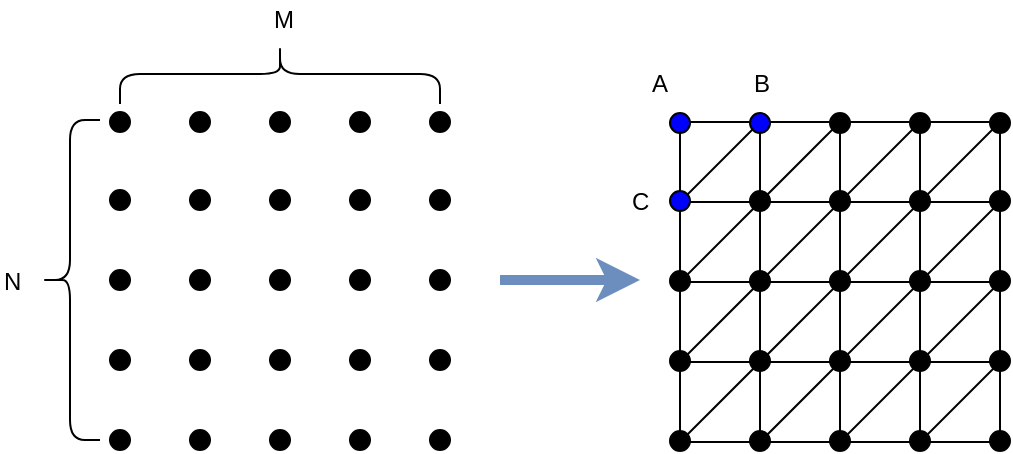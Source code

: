 <mxfile version="12.1.9" type="device" pages="1"><diagram id="2ISYfAslTKH7hFLE2bGx" name="Page-1"><mxGraphModel dx="723" dy="350" grid="1" gridSize="10" guides="1" tooltips="1" connect="1" arrows="1" fold="1" page="1" pageScale="1" pageWidth="850" pageHeight="1100" math="0" shadow="0"><root><mxCell id="0"/><mxCell id="1" parent="0"/><mxCell id="h895Mf5Bb0RZGPHK4UrG-1" value="" style="endArrow=none;html=1;" parent="1" edge="1"><mxGeometry width="50" height="50" relative="1" as="geometry"><mxPoint x="440" y="161" as="sourcePoint"/><mxPoint x="480" y="121" as="targetPoint"/></mxGeometry></mxCell><mxCell id="h895Mf5Bb0RZGPHK4UrG-2" value="" style="endArrow=none;html=1;" parent="1" edge="1"><mxGeometry width="50" height="50" relative="1" as="geometry"><mxPoint x="440" y="121" as="sourcePoint"/><mxPoint x="600" y="121" as="targetPoint"/></mxGeometry></mxCell><mxCell id="h895Mf5Bb0RZGPHK4UrG-3" value="" style="endArrow=none;html=1;" parent="1" edge="1"><mxGeometry width="50" height="50" relative="1" as="geometry"><mxPoint x="440" y="201" as="sourcePoint"/><mxPoint x="520" y="121" as="targetPoint"/></mxGeometry></mxCell><mxCell id="h895Mf5Bb0RZGPHK4UrG-4" value="" style="endArrow=none;html=1;" parent="1" edge="1"><mxGeometry width="50" height="50" relative="1" as="geometry"><mxPoint x="440" y="241" as="sourcePoint"/><mxPoint x="560" y="121" as="targetPoint"/></mxGeometry></mxCell><mxCell id="h895Mf5Bb0RZGPHK4UrG-5" value="" style="endArrow=none;html=1;" parent="1" edge="1"><mxGeometry width="50" height="50" relative="1" as="geometry"><mxPoint x="440" y="281" as="sourcePoint"/><mxPoint x="600" y="121" as="targetPoint"/></mxGeometry></mxCell><mxCell id="h895Mf5Bb0RZGPHK4UrG-6" value="" style="endArrow=none;html=1;" parent="1" edge="1"><mxGeometry width="50" height="50" relative="1" as="geometry"><mxPoint x="520" y="281" as="sourcePoint"/><mxPoint x="600" y="201" as="targetPoint"/></mxGeometry></mxCell><mxCell id="h895Mf5Bb0RZGPHK4UrG-7" value="" style="endArrow=none;html=1;" parent="1" edge="1"><mxGeometry width="50" height="50" relative="1" as="geometry"><mxPoint x="480" y="281" as="sourcePoint"/><mxPoint x="600" y="161" as="targetPoint"/></mxGeometry></mxCell><mxCell id="h895Mf5Bb0RZGPHK4UrG-8" value="" style="endArrow=none;html=1;" parent="1" edge="1"><mxGeometry width="50" height="50" relative="1" as="geometry"><mxPoint x="600" y="281" as="sourcePoint"/><mxPoint x="600" y="121" as="targetPoint"/></mxGeometry></mxCell><mxCell id="h895Mf5Bb0RZGPHK4UrG-9" value="" style="endArrow=none;html=1;" parent="1" edge="1"><mxGeometry width="50" height="50" relative="1" as="geometry"><mxPoint x="440" y="281" as="sourcePoint"/><mxPoint x="440" y="121" as="targetPoint"/></mxGeometry></mxCell><mxCell id="h895Mf5Bb0RZGPHK4UrG-10" value="" style="endArrow=none;html=1;" parent="1" edge="1"><mxGeometry width="50" height="50" relative="1" as="geometry"><mxPoint x="480" y="281" as="sourcePoint"/><mxPoint x="480" y="121" as="targetPoint"/></mxGeometry></mxCell><mxCell id="h895Mf5Bb0RZGPHK4UrG-11" value="" style="endArrow=none;html=1;" parent="1" edge="1"><mxGeometry width="50" height="50" relative="1" as="geometry"><mxPoint x="440" y="281" as="sourcePoint"/><mxPoint x="600" y="281" as="targetPoint"/></mxGeometry></mxCell><mxCell id="h895Mf5Bb0RZGPHK4UrG-12" value="" style="endArrow=none;html=1;" parent="1" edge="1"><mxGeometry width="50" height="50" relative="1" as="geometry"><mxPoint x="560" y="281" as="sourcePoint"/><mxPoint x="600" y="241" as="targetPoint"/></mxGeometry></mxCell><mxCell id="h895Mf5Bb0RZGPHK4UrG-13" value="" style="endArrow=none;html=1;" parent="1" edge="1"><mxGeometry width="50" height="50" relative="1" as="geometry"><mxPoint x="440" y="161" as="sourcePoint"/><mxPoint x="600" y="161" as="targetPoint"/></mxGeometry></mxCell><mxCell id="h895Mf5Bb0RZGPHK4UrG-14" value="" style="endArrow=none;html=1;" parent="1" edge="1"><mxGeometry width="50" height="50" relative="1" as="geometry"><mxPoint x="520" y="281" as="sourcePoint"/><mxPoint x="520" y="121" as="targetPoint"/></mxGeometry></mxCell><mxCell id="h895Mf5Bb0RZGPHK4UrG-15" value="" style="endArrow=none;html=1;" parent="1" edge="1"><mxGeometry width="50" height="50" relative="1" as="geometry"><mxPoint x="600" y="241" as="sourcePoint"/><mxPoint x="440" y="241" as="targetPoint"/></mxGeometry></mxCell><mxCell id="h895Mf5Bb0RZGPHK4UrG-16" value="" style="endArrow=none;html=1;" parent="1" edge="1"><mxGeometry width="50" height="50" relative="1" as="geometry"><mxPoint x="600" y="201" as="sourcePoint"/><mxPoint x="440" y="201" as="targetPoint"/></mxGeometry></mxCell><mxCell id="h895Mf5Bb0RZGPHK4UrG-17" value="" style="endArrow=none;html=1;" parent="1" edge="1"><mxGeometry width="50" height="50" relative="1" as="geometry"><mxPoint x="560" y="281" as="sourcePoint"/><mxPoint x="560" y="121" as="targetPoint"/></mxGeometry></mxCell><mxCell id="h895Mf5Bb0RZGPHK4UrG-25" value="" style="ellipse;whiteSpace=wrap;html=1;aspect=fixed;fillColor=#000000;strokeWidth=1;" parent="1" vertex="1"><mxGeometry x="155" y="116" width="10" height="10" as="geometry"/></mxCell><mxCell id="h895Mf5Bb0RZGPHK4UrG-26" value="" style="ellipse;whiteSpace=wrap;html=1;aspect=fixed;fillColor=#000000;strokeWidth=1;" parent="1" vertex="1"><mxGeometry x="195" y="116" width="10" height="10" as="geometry"/></mxCell><mxCell id="h895Mf5Bb0RZGPHK4UrG-27" value="" style="ellipse;whiteSpace=wrap;html=1;aspect=fixed;fillColor=#000000;strokeWidth=1;" parent="1" vertex="1"><mxGeometry x="275" y="116" width="10" height="10" as="geometry"/></mxCell><mxCell id="h895Mf5Bb0RZGPHK4UrG-28" value="" style="ellipse;whiteSpace=wrap;html=1;aspect=fixed;fillColor=#000000;strokeWidth=1;" parent="1" vertex="1"><mxGeometry x="235" y="116" width="10" height="10" as="geometry"/></mxCell><mxCell id="h895Mf5Bb0RZGPHK4UrG-50" value="" style="ellipse;whiteSpace=wrap;html=1;aspect=fixed;fillColor=#000000;strokeWidth=1;" parent="1" vertex="1"><mxGeometry x="315" y="116" width="10" height="10" as="geometry"/></mxCell><mxCell id="h895Mf5Bb0RZGPHK4UrG-89" value="" style="endArrow=classic;html=1;strokeWidth=5;fillColor=#dae8fc;strokeColor=#6c8ebf;" parent="1" edge="1"><mxGeometry width="50" height="50" relative="1" as="geometry"><mxPoint x="350" y="200" as="sourcePoint"/><mxPoint x="420" y="200" as="targetPoint"/></mxGeometry></mxCell><mxCell id="yGAjMilEiopOoWcSBi77-11" value="" style="ellipse;whiteSpace=wrap;html=1;aspect=fixed;fillColor=#000000;strokeWidth=1;" parent="1" vertex="1"><mxGeometry x="155" y="155" width="10" height="10" as="geometry"/></mxCell><mxCell id="yGAjMilEiopOoWcSBi77-12" value="" style="ellipse;whiteSpace=wrap;html=1;aspect=fixed;fillColor=#000000;strokeWidth=1;" parent="1" vertex="1"><mxGeometry x="195" y="155" width="10" height="10" as="geometry"/></mxCell><mxCell id="yGAjMilEiopOoWcSBi77-13" value="" style="ellipse;whiteSpace=wrap;html=1;aspect=fixed;fillColor=#000000;strokeWidth=1;" parent="1" vertex="1"><mxGeometry x="275" y="155" width="10" height="10" as="geometry"/></mxCell><mxCell id="yGAjMilEiopOoWcSBi77-14" value="" style="ellipse;whiteSpace=wrap;html=1;aspect=fixed;fillColor=#000000;strokeWidth=1;" parent="1" vertex="1"><mxGeometry x="235" y="155" width="10" height="10" as="geometry"/></mxCell><mxCell id="yGAjMilEiopOoWcSBi77-15" value="" style="ellipse;whiteSpace=wrap;html=1;aspect=fixed;fillColor=#000000;strokeWidth=1;" parent="1" vertex="1"><mxGeometry x="315" y="155" width="10" height="10" as="geometry"/></mxCell><mxCell id="yGAjMilEiopOoWcSBi77-16" value="" style="ellipse;whiteSpace=wrap;html=1;aspect=fixed;fillColor=#000000;strokeWidth=1;" parent="1" vertex="1"><mxGeometry x="155" y="195" width="10" height="10" as="geometry"/></mxCell><mxCell id="yGAjMilEiopOoWcSBi77-17" value="" style="ellipse;whiteSpace=wrap;html=1;aspect=fixed;fillColor=#000000;strokeWidth=1;" parent="1" vertex="1"><mxGeometry x="195" y="195" width="10" height="10" as="geometry"/></mxCell><mxCell id="yGAjMilEiopOoWcSBi77-18" value="" style="ellipse;whiteSpace=wrap;html=1;aspect=fixed;fillColor=#000000;strokeWidth=1;" parent="1" vertex="1"><mxGeometry x="275" y="195" width="10" height="10" as="geometry"/></mxCell><mxCell id="yGAjMilEiopOoWcSBi77-19" value="" style="ellipse;whiteSpace=wrap;html=1;aspect=fixed;fillColor=#000000;strokeWidth=1;" parent="1" vertex="1"><mxGeometry x="235" y="195" width="10" height="10" as="geometry"/></mxCell><mxCell id="yGAjMilEiopOoWcSBi77-20" value="" style="ellipse;whiteSpace=wrap;html=1;aspect=fixed;fillColor=#000000;strokeWidth=1;" parent="1" vertex="1"><mxGeometry x="315" y="195" width="10" height="10" as="geometry"/></mxCell><mxCell id="yGAjMilEiopOoWcSBi77-21" value="" style="ellipse;whiteSpace=wrap;html=1;aspect=fixed;fillColor=#000000;strokeWidth=1;" parent="1" vertex="1"><mxGeometry x="155" y="235" width="10" height="10" as="geometry"/></mxCell><mxCell id="yGAjMilEiopOoWcSBi77-22" value="" style="ellipse;whiteSpace=wrap;html=1;aspect=fixed;fillColor=#000000;strokeWidth=1;" parent="1" vertex="1"><mxGeometry x="195" y="235" width="10" height="10" as="geometry"/></mxCell><mxCell id="yGAjMilEiopOoWcSBi77-23" value="" style="ellipse;whiteSpace=wrap;html=1;aspect=fixed;fillColor=#000000;strokeWidth=1;" parent="1" vertex="1"><mxGeometry x="275" y="235" width="10" height="10" as="geometry"/></mxCell><mxCell id="yGAjMilEiopOoWcSBi77-24" value="" style="ellipse;whiteSpace=wrap;html=1;aspect=fixed;fillColor=#000000;strokeWidth=1;" parent="1" vertex="1"><mxGeometry x="235" y="235" width="10" height="10" as="geometry"/></mxCell><mxCell id="yGAjMilEiopOoWcSBi77-25" value="" style="ellipse;whiteSpace=wrap;html=1;aspect=fixed;fillColor=#000000;strokeWidth=1;" parent="1" vertex="1"><mxGeometry x="315" y="235" width="10" height="10" as="geometry"/></mxCell><mxCell id="yGAjMilEiopOoWcSBi77-26" value="" style="ellipse;whiteSpace=wrap;html=1;aspect=fixed;fillColor=#000000;strokeWidth=1;" parent="1" vertex="1"><mxGeometry x="155" y="275" width="10" height="10" as="geometry"/></mxCell><mxCell id="yGAjMilEiopOoWcSBi77-27" value="" style="ellipse;whiteSpace=wrap;html=1;aspect=fixed;fillColor=#000000;strokeWidth=1;" parent="1" vertex="1"><mxGeometry x="195" y="275" width="10" height="10" as="geometry"/></mxCell><mxCell id="yGAjMilEiopOoWcSBi77-28" value="" style="ellipse;whiteSpace=wrap;html=1;aspect=fixed;fillColor=#000000;strokeWidth=1;" parent="1" vertex="1"><mxGeometry x="275" y="275" width="10" height="10" as="geometry"/></mxCell><mxCell id="yGAjMilEiopOoWcSBi77-29" value="" style="ellipse;whiteSpace=wrap;html=1;aspect=fixed;fillColor=#000000;strokeWidth=1;" parent="1" vertex="1"><mxGeometry x="235" y="275" width="10" height="10" as="geometry"/></mxCell><mxCell id="yGAjMilEiopOoWcSBi77-30" value="" style="ellipse;whiteSpace=wrap;html=1;aspect=fixed;fillColor=#000000;strokeWidth=1;" parent="1" vertex="1"><mxGeometry x="315" y="275" width="10" height="10" as="geometry"/></mxCell><mxCell id="yGAjMilEiopOoWcSBi77-31" value="" style="ellipse;whiteSpace=wrap;html=1;aspect=fixed;fillColor=#0000FF;strokeWidth=1;" parent="1" vertex="1"><mxGeometry x="435" y="116.5" width="10" height="10" as="geometry"/></mxCell><mxCell id="yGAjMilEiopOoWcSBi77-32" value="" style="ellipse;whiteSpace=wrap;html=1;aspect=fixed;fillColor=#0000FF;strokeWidth=1;" parent="1" vertex="1"><mxGeometry x="475" y="116.5" width="10" height="10" as="geometry"/></mxCell><mxCell id="yGAjMilEiopOoWcSBi77-33" value="" style="ellipse;whiteSpace=wrap;html=1;aspect=fixed;fillColor=#000000;strokeWidth=1;" parent="1" vertex="1"><mxGeometry x="555" y="116.5" width="10" height="10" as="geometry"/></mxCell><mxCell id="yGAjMilEiopOoWcSBi77-34" value="" style="ellipse;whiteSpace=wrap;html=1;aspect=fixed;fillColor=#000000;strokeWidth=1;" parent="1" vertex="1"><mxGeometry x="515" y="116.5" width="10" height="10" as="geometry"/></mxCell><mxCell id="yGAjMilEiopOoWcSBi77-35" value="" style="ellipse;whiteSpace=wrap;html=1;aspect=fixed;fillColor=#000000;strokeWidth=1;" parent="1" vertex="1"><mxGeometry x="595" y="116.5" width="10" height="10" as="geometry"/></mxCell><mxCell id="yGAjMilEiopOoWcSBi77-36" value="" style="ellipse;whiteSpace=wrap;html=1;aspect=fixed;fillColor=#0000FF;strokeWidth=1;" parent="1" vertex="1"><mxGeometry x="435" y="155.5" width="10" height="10" as="geometry"/></mxCell><mxCell id="yGAjMilEiopOoWcSBi77-37" value="" style="ellipse;whiteSpace=wrap;html=1;aspect=fixed;fillColor=#000000;strokeWidth=1;" parent="1" vertex="1"><mxGeometry x="475" y="155.5" width="10" height="10" as="geometry"/></mxCell><mxCell id="yGAjMilEiopOoWcSBi77-38" value="" style="ellipse;whiteSpace=wrap;html=1;aspect=fixed;fillColor=#000000;strokeWidth=1;" parent="1" vertex="1"><mxGeometry x="555" y="155.5" width="10" height="10" as="geometry"/></mxCell><mxCell id="yGAjMilEiopOoWcSBi77-39" value="" style="ellipse;whiteSpace=wrap;html=1;aspect=fixed;fillColor=#000000;strokeWidth=1;" parent="1" vertex="1"><mxGeometry x="515" y="155.5" width="10" height="10" as="geometry"/></mxCell><mxCell id="yGAjMilEiopOoWcSBi77-40" value="" style="ellipse;whiteSpace=wrap;html=1;aspect=fixed;fillColor=#000000;strokeWidth=1;" parent="1" vertex="1"><mxGeometry x="595" y="155.5" width="10" height="10" as="geometry"/></mxCell><mxCell id="yGAjMilEiopOoWcSBi77-41" value="" style="ellipse;whiteSpace=wrap;html=1;aspect=fixed;fillColor=#000000;strokeWidth=1;" parent="1" vertex="1"><mxGeometry x="435" y="195.5" width="10" height="10" as="geometry"/></mxCell><mxCell id="yGAjMilEiopOoWcSBi77-42" value="" style="ellipse;whiteSpace=wrap;html=1;aspect=fixed;fillColor=#000000;strokeWidth=1;" parent="1" vertex="1"><mxGeometry x="475" y="195.5" width="10" height="10" as="geometry"/></mxCell><mxCell id="yGAjMilEiopOoWcSBi77-43" value="" style="ellipse;whiteSpace=wrap;html=1;aspect=fixed;fillColor=#000000;strokeWidth=1;" parent="1" vertex="1"><mxGeometry x="555" y="195.5" width="10" height="10" as="geometry"/></mxCell><mxCell id="yGAjMilEiopOoWcSBi77-44" value="" style="ellipse;whiteSpace=wrap;html=1;aspect=fixed;fillColor=#000000;strokeWidth=1;" parent="1" vertex="1"><mxGeometry x="515" y="195.5" width="10" height="10" as="geometry"/></mxCell><mxCell id="yGAjMilEiopOoWcSBi77-45" value="" style="ellipse;whiteSpace=wrap;html=1;aspect=fixed;fillColor=#000000;strokeWidth=1;" parent="1" vertex="1"><mxGeometry x="595" y="195.5" width="10" height="10" as="geometry"/></mxCell><mxCell id="yGAjMilEiopOoWcSBi77-46" value="" style="ellipse;whiteSpace=wrap;html=1;aspect=fixed;fillColor=#000000;strokeWidth=1;" parent="1" vertex="1"><mxGeometry x="435" y="235.5" width="10" height="10" as="geometry"/></mxCell><mxCell id="yGAjMilEiopOoWcSBi77-47" value="" style="ellipse;whiteSpace=wrap;html=1;aspect=fixed;fillColor=#000000;strokeWidth=1;" parent="1" vertex="1"><mxGeometry x="475" y="235.5" width="10" height="10" as="geometry"/></mxCell><mxCell id="yGAjMilEiopOoWcSBi77-48" value="" style="ellipse;whiteSpace=wrap;html=1;aspect=fixed;fillColor=#000000;strokeWidth=1;" parent="1" vertex="1"><mxGeometry x="555" y="235.5" width="10" height="10" as="geometry"/></mxCell><mxCell id="yGAjMilEiopOoWcSBi77-49" value="" style="ellipse;whiteSpace=wrap;html=1;aspect=fixed;fillColor=#000000;strokeWidth=1;" parent="1" vertex="1"><mxGeometry x="515" y="235.5" width="10" height="10" as="geometry"/></mxCell><mxCell id="yGAjMilEiopOoWcSBi77-50" value="" style="ellipse;whiteSpace=wrap;html=1;aspect=fixed;fillColor=#000000;strokeWidth=1;" parent="1" vertex="1"><mxGeometry x="595" y="235.5" width="10" height="10" as="geometry"/></mxCell><mxCell id="yGAjMilEiopOoWcSBi77-51" value="" style="ellipse;whiteSpace=wrap;html=1;aspect=fixed;fillColor=#000000;strokeWidth=1;" parent="1" vertex="1"><mxGeometry x="435" y="275.5" width="10" height="10" as="geometry"/></mxCell><mxCell id="yGAjMilEiopOoWcSBi77-52" value="" style="ellipse;whiteSpace=wrap;html=1;aspect=fixed;fillColor=#000000;strokeWidth=1;" parent="1" vertex="1"><mxGeometry x="475" y="275.5" width="10" height="10" as="geometry"/></mxCell><mxCell id="yGAjMilEiopOoWcSBi77-53" value="" style="ellipse;whiteSpace=wrap;html=1;aspect=fixed;fillColor=#000000;strokeWidth=1;" parent="1" vertex="1"><mxGeometry x="555" y="275.5" width="10" height="10" as="geometry"/></mxCell><mxCell id="yGAjMilEiopOoWcSBi77-54" value="" style="ellipse;whiteSpace=wrap;html=1;aspect=fixed;fillColor=#000000;strokeWidth=1;" parent="1" vertex="1"><mxGeometry x="515" y="275.5" width="10" height="10" as="geometry"/></mxCell><mxCell id="yGAjMilEiopOoWcSBi77-55" value="" style="ellipse;whiteSpace=wrap;html=1;aspect=fixed;fillColor=#000000;strokeWidth=1;" parent="1" vertex="1"><mxGeometry x="595" y="275.5" width="10" height="10" as="geometry"/></mxCell><mxCell id="g76zEPH-jQ85HuhmLTjK-1" value="" style="shape=curlyBracket;whiteSpace=wrap;html=1;rounded=1;" vertex="1" parent="1"><mxGeometry x="120" y="120" width="30" height="160" as="geometry"/></mxCell><mxCell id="g76zEPH-jQ85HuhmLTjK-2" value="" style="shape=curlyBracket;whiteSpace=wrap;html=1;rounded=1;rotation=90;" vertex="1" parent="1"><mxGeometry x="225" y="17" width="30" height="160" as="geometry"/></mxCell><mxCell id="g76zEPH-jQ85HuhmLTjK-3" value="N" style="text;html=1;resizable=0;points=[];autosize=1;align=left;verticalAlign=top;spacingTop=-4;" vertex="1" parent="1"><mxGeometry x="100" y="190.5" width="20" height="20" as="geometry"/></mxCell><mxCell id="g76zEPH-jQ85HuhmLTjK-4" value="M" style="text;html=1;resizable=0;points=[];autosize=1;align=left;verticalAlign=top;spacingTop=-4;" vertex="1" parent="1"><mxGeometry x="235" y="60" width="30" height="20" as="geometry"/></mxCell><mxCell id="g76zEPH-jQ85HuhmLTjK-5" value="A" style="text;html=1;resizable=0;points=[];autosize=1;align=left;verticalAlign=top;spacingTop=-4;" vertex="1" parent="1"><mxGeometry x="424" y="92" width="20" height="20" as="geometry"/></mxCell><mxCell id="g76zEPH-jQ85HuhmLTjK-6" value="B" style="text;html=1;resizable=0;points=[];autosize=1;align=left;verticalAlign=top;spacingTop=-4;" vertex="1" parent="1"><mxGeometry x="475" y="92" width="20" height="20" as="geometry"/></mxCell><mxCell id="g76zEPH-jQ85HuhmLTjK-7" value="C" style="text;html=1;resizable=0;points=[];autosize=1;align=left;verticalAlign=top;spacingTop=-4;" vertex="1" parent="1"><mxGeometry x="414" y="150.5" width="20" height="20" as="geometry"/></mxCell></root></mxGraphModel></diagram></mxfile>